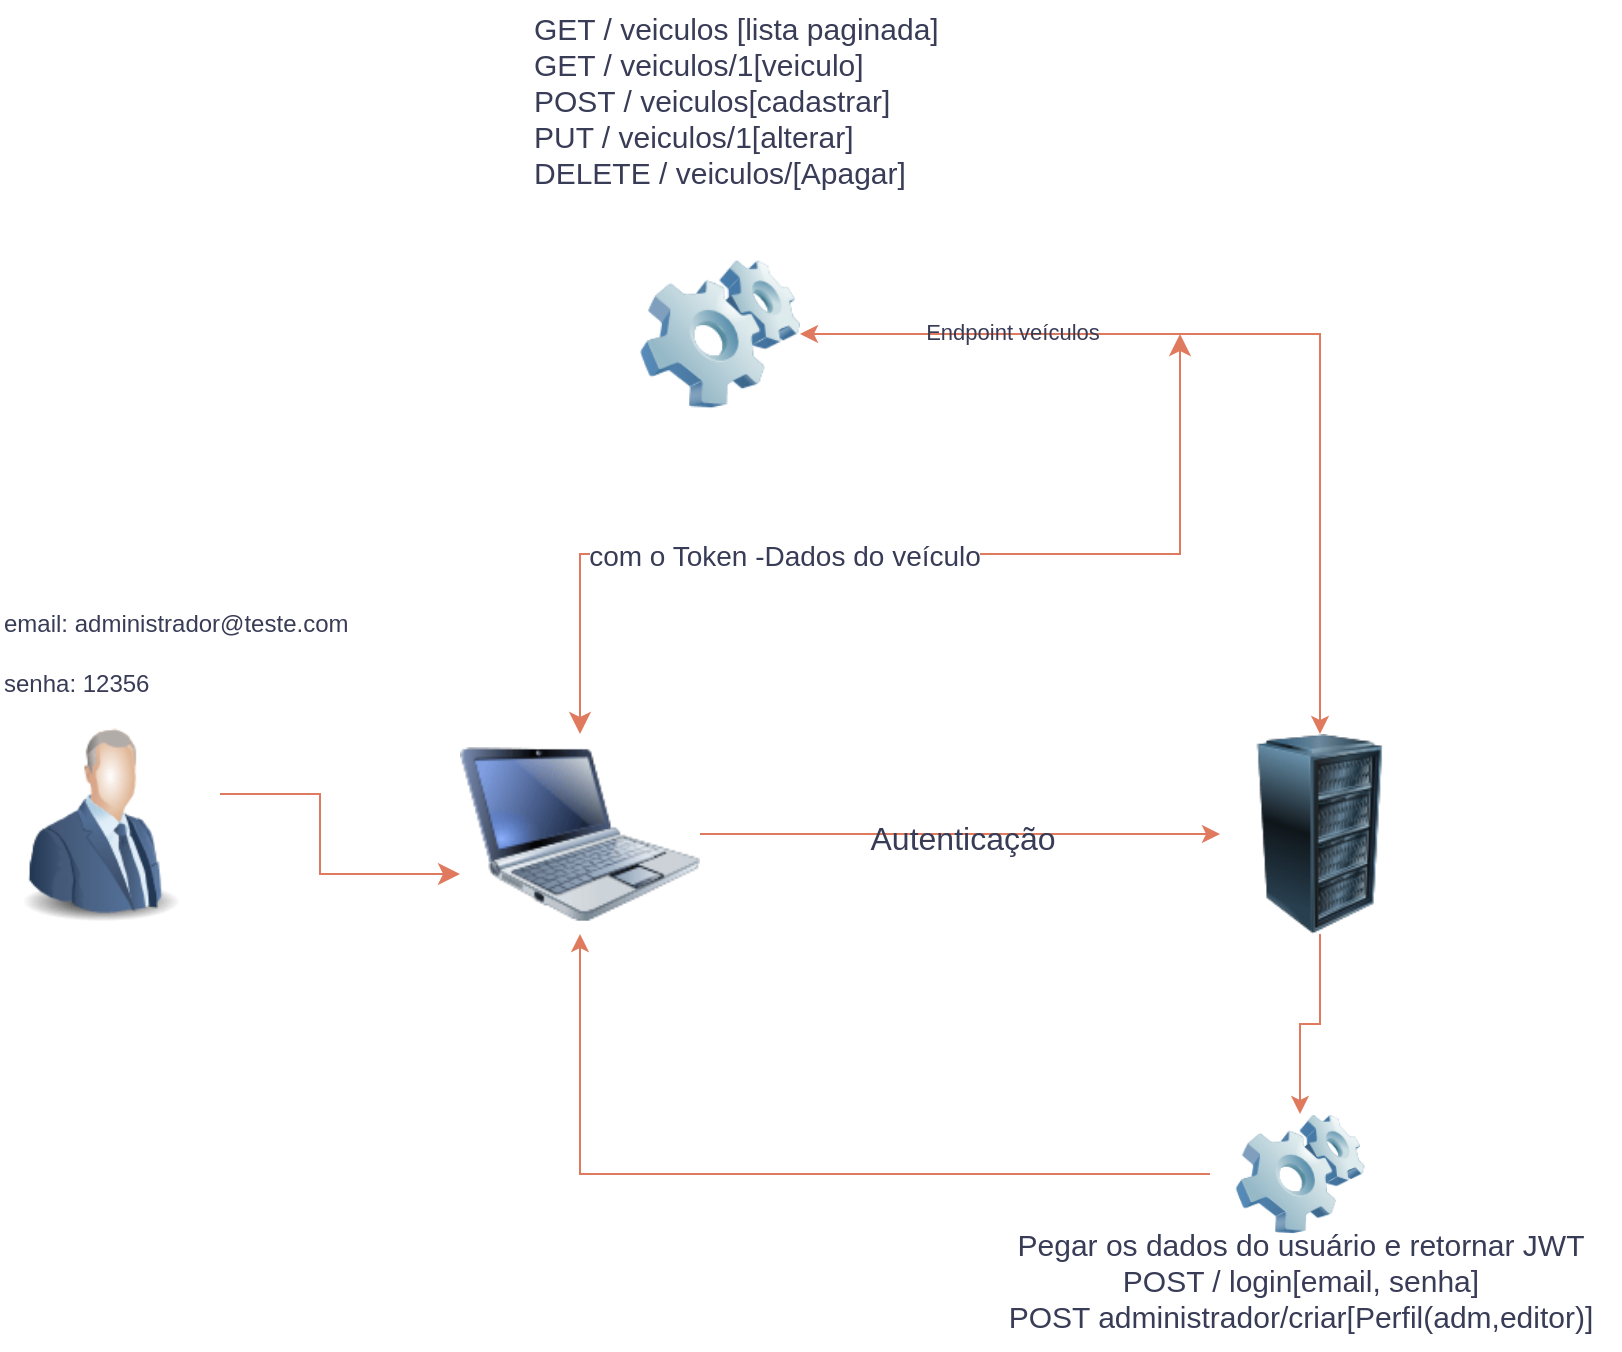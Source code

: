 <mxfile version="24.7.17">
  <diagram name="Página-1" id="KZURtQk_YwQEGqCgf_Zw">
    <mxGraphModel dx="1500" dy="1970" grid="1" gridSize="13" guides="1" tooltips="1" connect="1" arrows="1" fold="1" page="1" pageScale="1" pageWidth="827" pageHeight="1169" math="0" shadow="0">
      <root>
        <mxCell id="0" />
        <mxCell id="1" parent="0" />
        <mxCell id="PoN-1AXLbpRl8SGw6p8o-12" style="edgeStyle=orthogonalEdgeStyle;rounded=0;orthogonalLoop=1;jettySize=auto;html=1;entryX=0;entryY=0.5;entryDx=0;entryDy=0;labelBackgroundColor=none;strokeColor=#E07A5F;fontColor=default;" edge="1" parent="1" source="PoN-1AXLbpRl8SGw6p8o-1" target="PoN-1AXLbpRl8SGw6p8o-2">
          <mxGeometry relative="1" as="geometry" />
        </mxCell>
        <mxCell id="PoN-1AXLbpRl8SGw6p8o-13" value="Autenticação" style="edgeLabel;html=1;align=center;verticalAlign=middle;resizable=0;points=[];labelBackgroundColor=none;fontColor=#393C56;fontSize=16;" vertex="1" connectable="0" parent="PoN-1AXLbpRl8SGw6p8o-12">
          <mxGeometry x="0.006" y="-2" relative="1" as="geometry">
            <mxPoint as="offset" />
          </mxGeometry>
        </mxCell>
        <mxCell id="PoN-1AXLbpRl8SGw6p8o-1" value="" style="image;html=1;image=img/lib/clip_art/computers/Netbook_128x128.png;labelBackgroundColor=none;fillColor=#F2CC8F;strokeColor=#E07A5F;fontColor=#393C56;" vertex="1" parent="1">
          <mxGeometry x="300" y="170" width="120" height="100" as="geometry" />
        </mxCell>
        <mxCell id="PoN-1AXLbpRl8SGw6p8o-15" style="edgeStyle=orthogonalEdgeStyle;rounded=0;orthogonalLoop=1;jettySize=auto;html=1;labelBackgroundColor=none;strokeColor=#E07A5F;fontColor=default;" edge="1" parent="1" source="PoN-1AXLbpRl8SGw6p8o-2" target="PoN-1AXLbpRl8SGw6p8o-3">
          <mxGeometry relative="1" as="geometry" />
        </mxCell>
        <mxCell id="PoN-1AXLbpRl8SGw6p8o-2" value="" style="image;html=1;image=img/lib/clip_art/computers/Server_Rack_128x128.png;labelBackgroundColor=none;fillColor=#F2CC8F;strokeColor=#E07A5F;fontColor=#393C56;" vertex="1" parent="1">
          <mxGeometry x="680" y="170" width="100" height="100" as="geometry" />
        </mxCell>
        <mxCell id="PoN-1AXLbpRl8SGw6p8o-17" style="edgeStyle=orthogonalEdgeStyle;rounded=0;orthogonalLoop=1;jettySize=auto;html=1;entryX=0.5;entryY=1;entryDx=0;entryDy=0;labelBackgroundColor=none;strokeColor=#E07A5F;fontColor=default;" edge="1" parent="1" source="PoN-1AXLbpRl8SGw6p8o-3" target="PoN-1AXLbpRl8SGw6p8o-1">
          <mxGeometry relative="1" as="geometry" />
        </mxCell>
        <mxCell id="PoN-1AXLbpRl8SGw6p8o-3" value="" style="image;html=1;image=img/lib/clip_art/computers/Software_128x128.png;labelBackgroundColor=none;fillColor=#F2CC8F;strokeColor=#E07A5F;fontColor=#393C56;" vertex="1" parent="1">
          <mxGeometry x="675" y="360" width="90" height="60" as="geometry" />
        </mxCell>
        <mxCell id="PoN-1AXLbpRl8SGw6p8o-18" style="edgeStyle=orthogonalEdgeStyle;rounded=0;orthogonalLoop=1;jettySize=auto;html=1;verticalAlign=middle;startArrow=classic;startFill=1;labelBackgroundColor=none;strokeColor=#E07A5F;fontColor=default;" edge="1" parent="1" source="PoN-1AXLbpRl8SGw6p8o-4" target="PoN-1AXLbpRl8SGw6p8o-2">
          <mxGeometry relative="1" as="geometry">
            <Array as="points">
              <mxPoint x="730" y="-30" />
            </Array>
          </mxGeometry>
        </mxCell>
        <mxCell id="PoN-1AXLbpRl8SGw6p8o-19" value="Endpoint veículos" style="edgeLabel;html=1;align=center;verticalAlign=middle;resizable=0;points=[];labelBackgroundColor=none;fontColor=#393C56;" vertex="1" connectable="0" parent="PoN-1AXLbpRl8SGw6p8o-18">
          <mxGeometry x="-0.54" y="1" relative="1" as="geometry">
            <mxPoint as="offset" />
          </mxGeometry>
        </mxCell>
        <mxCell id="PoN-1AXLbpRl8SGw6p8o-4" value="" style="image;html=1;image=img/lib/clip_art/computers/Software_128x128.png;labelBackgroundColor=none;fillColor=#F2CC8F;strokeColor=#E07A5F;fontColor=#393C56;" vertex="1" parent="1">
          <mxGeometry x="390" y="-70" width="80" height="80" as="geometry" />
        </mxCell>
        <mxCell id="PoN-1AXLbpRl8SGw6p8o-5" value="" style="image;html=1;image=img/lib/clip_art/people/Suit_Man_Blue_128x128.png;labelBackgroundColor=none;fillColor=#F2CC8F;strokeColor=#E07A5F;fontColor=#393C56;" vertex="1" parent="1">
          <mxGeometry x="70" y="160" width="100" height="110" as="geometry" />
        </mxCell>
        <mxCell id="PoN-1AXLbpRl8SGw6p8o-8" value="email: administrador@teste.com" style="text;html=1;align=left;verticalAlign=middle;resizable=0;points=[];autosize=1;strokeColor=none;fillColor=none;labelBackgroundColor=none;fontColor=#393C56;" vertex="1" parent="1">
          <mxGeometry x="70" y="100" width="200" height="30" as="geometry" />
        </mxCell>
        <mxCell id="PoN-1AXLbpRl8SGw6p8o-9" value="senha: 12356" style="text;html=1;align=left;verticalAlign=middle;resizable=0;points=[];autosize=1;strokeColor=none;fillColor=none;labelBackgroundColor=none;fontColor=#393C56;" vertex="1" parent="1">
          <mxGeometry x="70" y="130" width="100" height="30" as="geometry" />
        </mxCell>
        <mxCell id="PoN-1AXLbpRl8SGw6p8o-10" value="" style="edgeStyle=segmentEdgeStyle;endArrow=classic;html=1;curved=0;rounded=0;endSize=8;startSize=8;sourcePerimeterSpacing=0;targetPerimeterSpacing=0;labelBackgroundColor=none;strokeColor=#E07A5F;fontColor=default;" edge="1" parent="1" target="PoN-1AXLbpRl8SGw6p8o-1">
          <mxGeometry width="100" relative="1" as="geometry">
            <mxPoint x="180" y="200" as="sourcePoint" />
            <mxPoint x="280" y="240" as="targetPoint" />
            <Array as="points">
              <mxPoint x="230" y="200" />
              <mxPoint x="230" y="240" />
            </Array>
          </mxGeometry>
        </mxCell>
        <mxCell id="PoN-1AXLbpRl8SGw6p8o-16" value="Pegar os dados do usuário e retornar JWT&lt;div style=&quot;font-size: 15px;&quot;&gt;POST / login[email, senha]&lt;br style=&quot;font-size: 15px;&quot;&gt;POST administrador/criar[Perfil(adm,editor)]&lt;/div&gt;" style="text;html=1;align=center;verticalAlign=middle;resizable=0;points=[];autosize=1;strokeColor=none;fillColor=none;labelBackgroundColor=none;fontColor=#393C56;fontSize=15;" vertex="1" parent="1">
          <mxGeometry x="560" y="408" width="320" height="70" as="geometry" />
        </mxCell>
        <mxCell id="PoN-1AXLbpRl8SGw6p8o-25" value="" style="edgeStyle=segmentEdgeStyle;endArrow=classic;html=1;curved=0;rounded=0;endSize=8;startSize=8;sourcePerimeterSpacing=0;targetPerimeterSpacing=0;strokeColor=#E07A5F;fontColor=#393C56;fillColor=#F2CC8F;startArrow=classic;startFill=1;" edge="1" parent="1" target="PoN-1AXLbpRl8SGw6p8o-1">
          <mxGeometry width="100" relative="1" as="geometry">
            <mxPoint x="660" y="-30" as="sourcePoint" />
            <mxPoint x="360" y="120" as="targetPoint" />
            <Array as="points">
              <mxPoint x="660" y="80" />
              <mxPoint x="360" y="80" />
            </Array>
          </mxGeometry>
        </mxCell>
        <mxCell id="PoN-1AXLbpRl8SGw6p8o-26" value="com o Token -Dados do veículo" style="edgeLabel;html=1;align=center;verticalAlign=middle;resizable=0;points=[];strokeColor=#E07A5F;fontColor=#393C56;fillColor=#F2CC8F;fontSize=14;" vertex="1" connectable="0" parent="PoN-1AXLbpRl8SGw6p8o-25">
          <mxGeometry x="0.233" y="1" relative="1" as="geometry">
            <mxPoint as="offset" />
          </mxGeometry>
        </mxCell>
        <mxCell id="PoN-1AXLbpRl8SGw6p8o-27" value="GET / veiculos [lista paginada]&lt;div style=&quot;font-size: 15px;&quot;&gt;GET / veiculos/1[veiculo]&lt;/div&gt;&lt;div style=&quot;font-size: 15px;&quot;&gt;POST / veiculos[cadastrar]&lt;/div&gt;&lt;div style=&quot;font-size: 15px;&quot;&gt;PUT / veiculos/1[alterar]&lt;/div&gt;&lt;div style=&quot;font-size: 15px;&quot;&gt;DELETE / veiculos/[Apagar]&lt;/div&gt;" style="text;html=1;align=left;verticalAlign=middle;resizable=0;points=[];autosize=1;strokeColor=none;fillColor=none;fontColor=#393C56;fontSize=15;" vertex="1" parent="1">
          <mxGeometry x="335" y="-197" width="230" height="100" as="geometry" />
        </mxCell>
      </root>
    </mxGraphModel>
  </diagram>
</mxfile>
